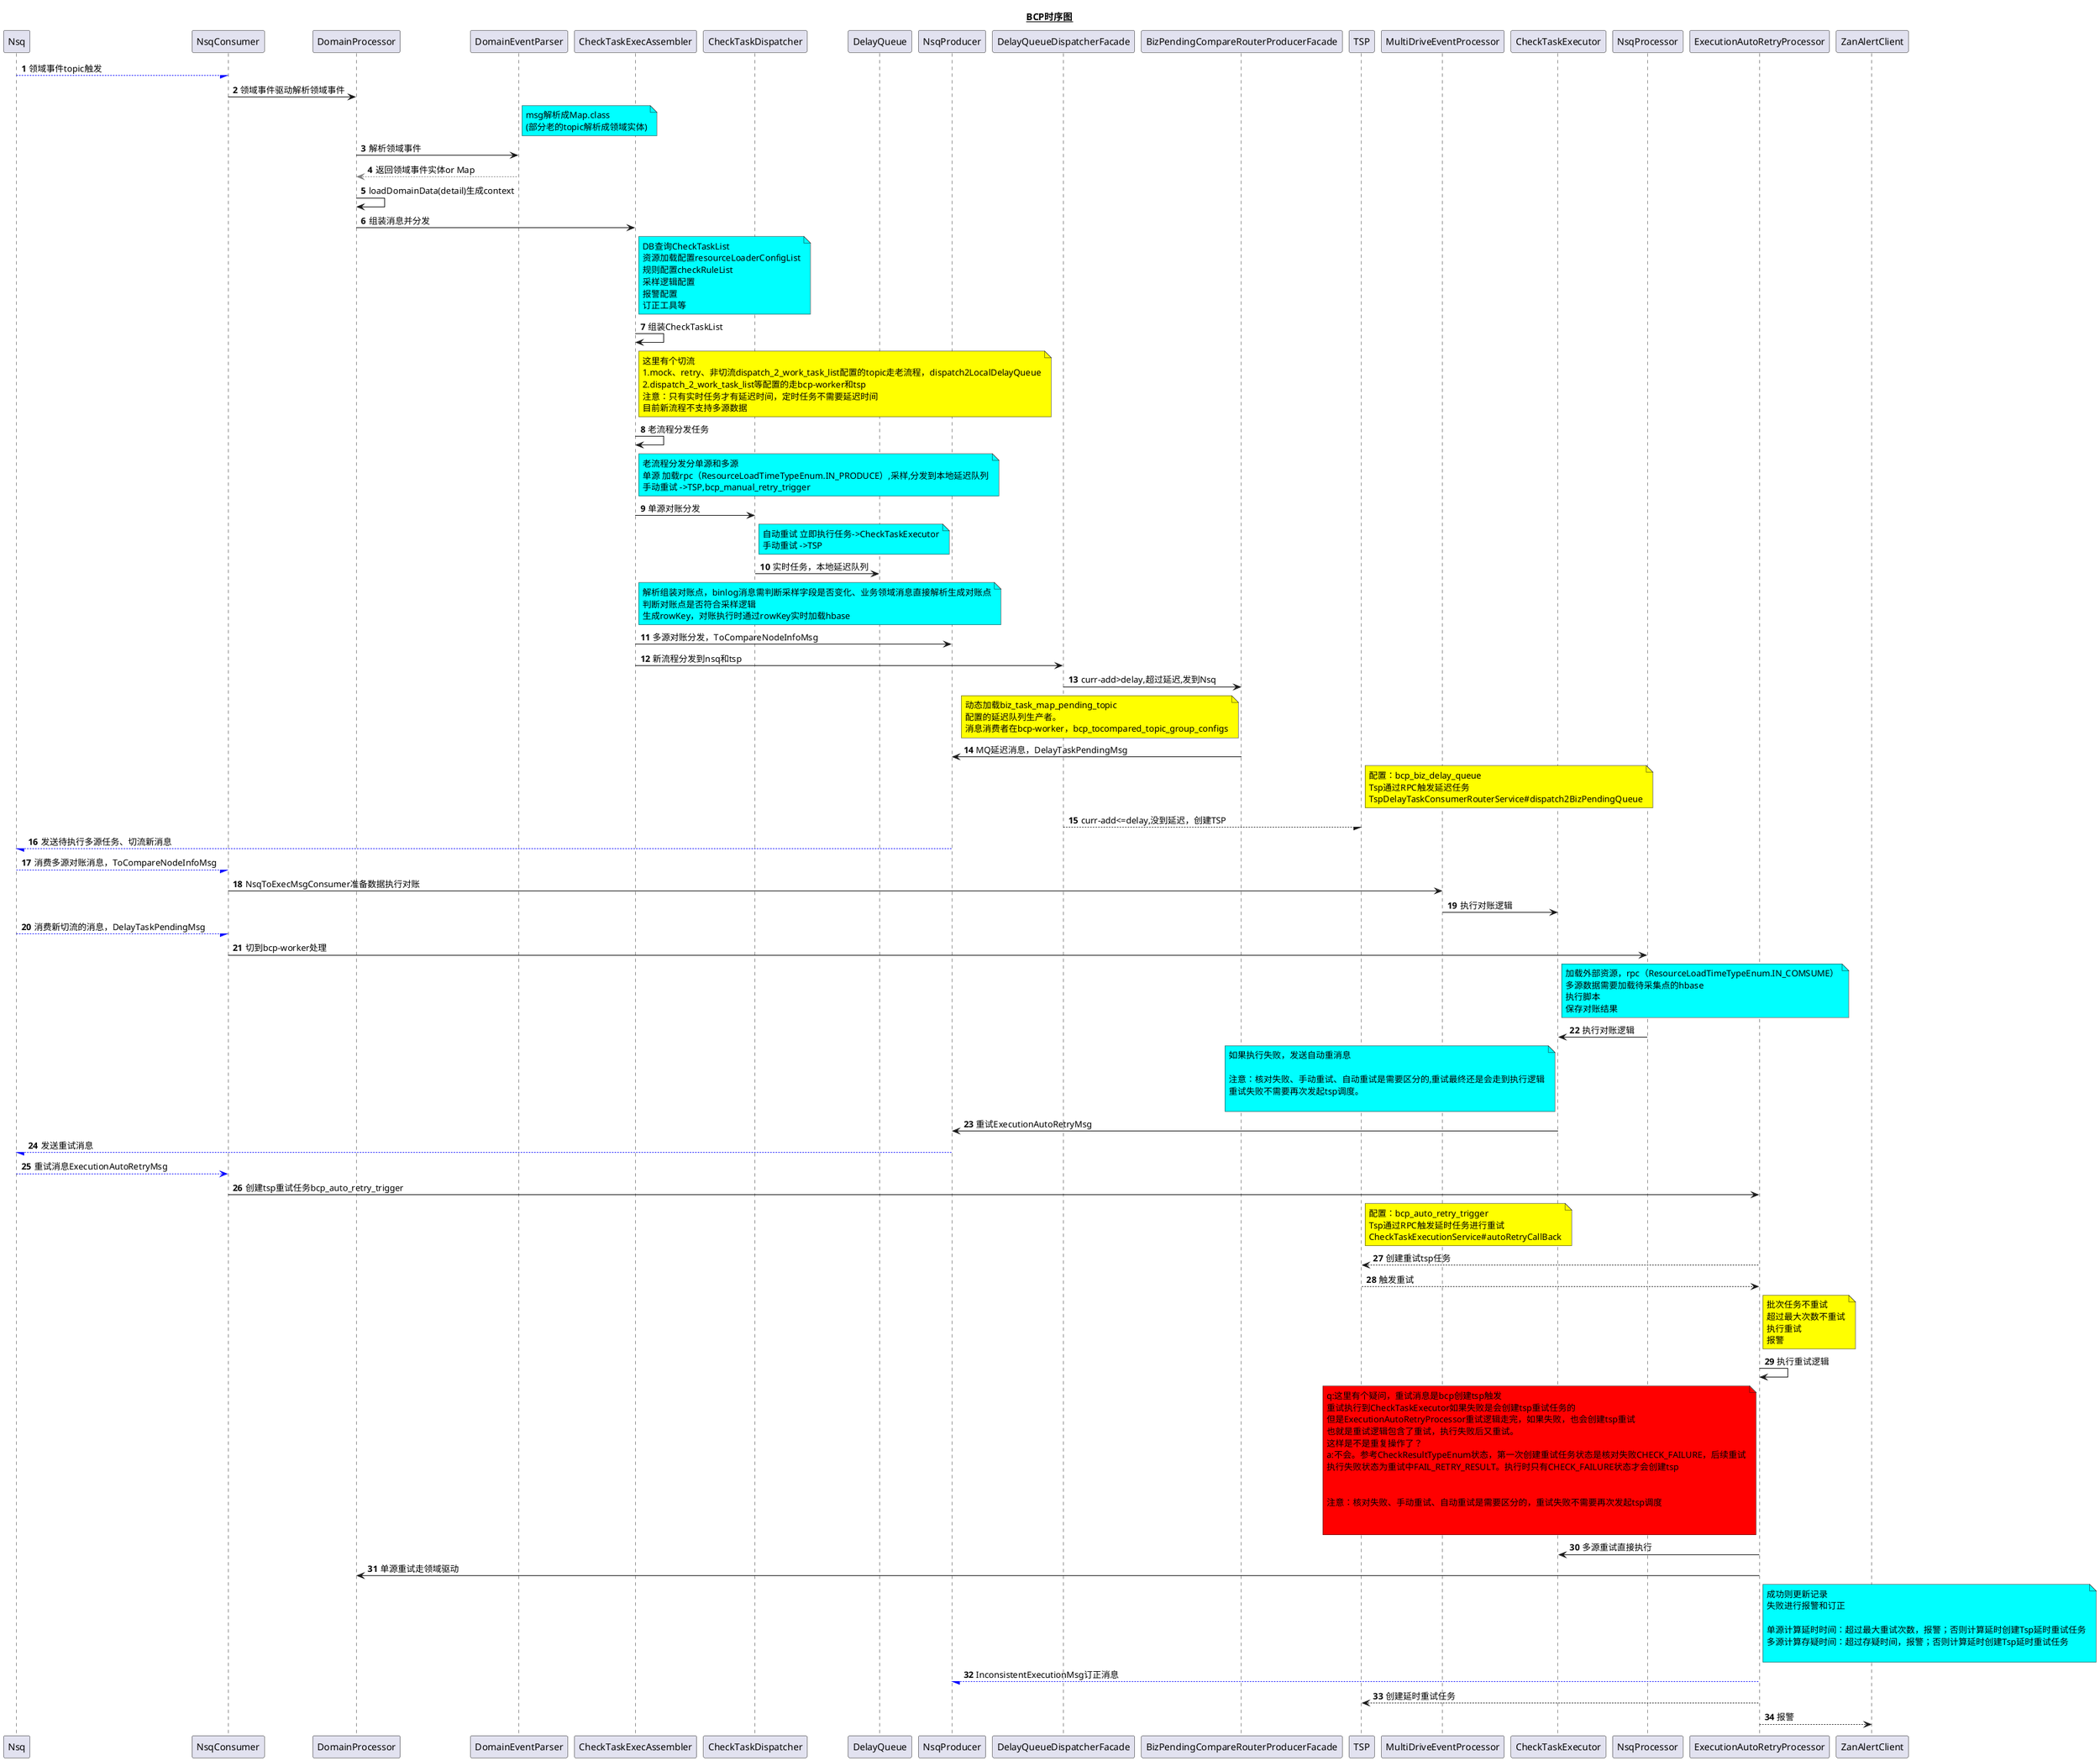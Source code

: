 @startuml

'蓝色虚线表示消息
'灰色虚线表示返回
'红色实线表示内部调用
'红色虚线表示外部调用

title __BCP时序图__
autonumber


Nsq-[#blue]-/NsqConsumer: 领域事件topic触发

NsqConsumer->DomainProcessor: 领域事件驱动解析领域事件

note right DomainEventParser #aqua
msg解析成Map.class
(部分老的topic解析成领域实体)
end note
DomainProcessor->DomainEventParser:解析领域事件
DomainProcessor <-[#grey]- DomainEventParser : 返回领域事件实体or Map

DomainProcessor-> DomainProcessor : loadDomainData(detail)生成context

DomainProcessor->CheckTaskExecAssembler:组装消息并分发

note right CheckTaskExecAssembler #aqua
DB查询CheckTaskList
资源加载配置resourceLoaderConfigList
规则配置checkRuleList
采样逻辑配置
报警配置
订正工具等
end note
CheckTaskExecAssembler -> CheckTaskExecAssembler:组装CheckTaskList


note right CheckTaskExecAssembler #yellow
这里有个切流
1.mock、retry、非切流dispatch_2_work_task_list配置的topic走老流程，dispatch2LocalDelayQueue
2.dispatch_2_work_task_list等配置的走bcp-worker和tsp
注意：只有实时任务才有延迟时间，定时任务不需要延迟时间
目前新流程不支持多源数据
end note


CheckTaskExecAssembler-> CheckTaskExecAssembler : 老流程分发任务

note right CheckTaskExecAssembler #aqua
老流程分发分单源和多源
单源 加载rpc（ResourceLoadTimeTypeEnum.IN_PRODUCE）,采样,分发到本地延迟队列
手动重试 ->TSP,bcp_manual_retry_trigger
end note

CheckTaskExecAssembler-> CheckTaskDispatcher : 单源对账分发

note right CheckTaskDispatcher #aqua
自动重试 立即执行任务->CheckTaskExecutor
手动重试 ->TSP
end note
CheckTaskDispatcher -> DelayQueue : 实时任务，本地延迟队列
'CheckTaskDispatcher -> NsqProducer : 定时任务，NsqOfflineTaskMsg发到nsq


note right CheckTaskExecAssembler #aqua
解析组装对账点，binlog消息需判断采样字段是否变化、业务领域消息直接解析生成对账点
判断对账点是否符合采样逻辑
生成rowKey，对账执行时通过rowKey实时加载hbase
end note
CheckTaskExecAssembler-> NsqProducer : 多源对账分发，ToCompareNodeInfoMsg


CheckTaskExecAssembler-> DelayQueueDispatcherFacade : 新流程分发到nsq和tsp


DelayQueueDispatcherFacade -> BizPendingCompareRouterProducerFacade : curr-add>delay,超过延迟,发到Nsq
note left BizPendingCompareRouterProducerFacade #yellow
动态加载biz_task_map_pending_topic
配置的延迟队列生产者。
消息消费者在bcp-worker，bcp_tocompared_topic_group_configs
end note

BizPendingCompareRouterProducerFacade -> NsqProducer : MQ延迟消息，DelayTaskPendingMsg

note right TSP #yellow
配置：bcp_biz_delay_queue
Tsp通过RPC触发延迟任务
TspDelayTaskConsumerRouterService#dispatch2BizPendingQueue
end note
DelayQueueDispatcherFacade ---/ TSP : curr-add<=delay,没到延迟，创建TSP



NsqProducer -[#blue]-/ Nsq : 发送待执行多源任务、切流新消息


Nsq -[#blue]-/ NsqConsumer : 消费多源对账消息，ToCompareNodeInfoMsg

NsqConsumer->MultiDriveEventProcessor :NsqToExecMsgConsumer准备数据执行对账

MultiDriveEventProcessor -> CheckTaskExecutor : 执行对账逻辑

Nsq -[#blue]-/ NsqConsumer : 消费新切流的消息，DelayTaskPendingMsg

NsqConsumer->NsqProcessor : 切到bcp-worker处理


note right CheckTaskExecutor #aqua
加载外部资源，rpc（ResourceLoadTimeTypeEnum.IN_COMSUME）
多源数据需要加载待采集点的hbase
执行脚本
保存对账结果
end note
NsqProcessor-> CheckTaskExecutor : 执行对账逻辑

note left CheckTaskExecutor #aqua
如果执行失败，发送自动重消息

注意：核对失败、手动重试、自动重试是需要区分的,重试最终还是会走到执行逻辑
重试失败不需要再次发起tsp调度。

end note
CheckTaskExecutor -> NsqProducer : 重试ExecutionAutoRetryMsg


NsqProducer -[#blue]-/ Nsq: 发送重试消息

Nsq -[#blue]-> NsqConsumer : 重试消息ExecutionAutoRetryMsg


NsqConsumer -> ExecutionAutoRetryProcessor : 创建tsp重试任务bcp_auto_retry_trigger

note right TSP #yellow
配置：bcp_auto_retry_trigger
Tsp通过RPC触发延时任务进行重试
CheckTaskExecutionService#autoRetryCallBack
end note
ExecutionAutoRetryProcessor--> TSP : 创建重试tsp任务


TSP --> ExecutionAutoRetryProcessor:触发重试

note right ExecutionAutoRetryProcessor #yellow
批次任务不重试
超过最大次数不重试
执行重试
报警
end note
ExecutionAutoRetryProcessor->ExecutionAutoRetryProcessor : 执行重试逻辑

note left ExecutionAutoRetryProcessor #red
q:这里有个疑问，重试消息是bcp创建tsp触发
重试执行到CheckTaskExecutor如果失败是会创建tsp重试任务的
但是ExecutionAutoRetryProcessor重试逻辑走完，如果失败，也会创建tsp重试
也就是重试逻辑包含了重试，执行失败后又重试。
这样是不是重复操作了？
a:不会。参考CheckResultTypeEnum状态，第一次创建重试任务状态是核对失败CHECK_FAILURE，后续重试
执行失败状态为重试中FAIL_RETRY_RESULT。执行时只有CHECK_FAILURE状态才会创建tsp


注意：核对失败、手动重试、自动重试是需要区分的，重试失败不需要再次发起tsp调度


end note
ExecutionAutoRetryProcessor -> CheckTaskExecutor : 多源重试直接执行

ExecutionAutoRetryProcessor -> DomainProcessor : 单源重试走领域驱动

note right ExecutionAutoRetryProcessor #aqua
成功则更新记录
失败进行报警和订正

单源计算延时时间：超过最大重试次数，报警；否则计算延时创建Tsp延时重试任务
多源计算存疑时间：超过存疑时间，报警；否则计算延时创建Tsp延时重试任务

end note
ExecutionAutoRetryProcessor -[#blue]-/ NsqProducer :InconsistentExecutionMsg订正消息

ExecutionAutoRetryProcessor --> TSP : 创建延时重试任务

ExecutionAutoRetryProcessor --> ZanAlertClient : 报警




@enduml